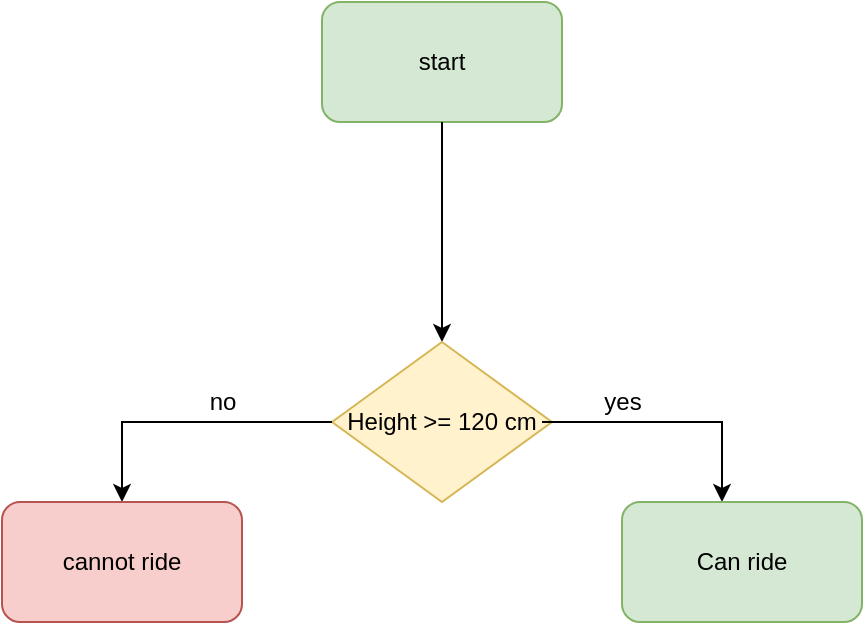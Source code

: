<mxfile version="17.4.5" type="github"><diagram id="qTALlHGgJesDtTSrSc2j" name="Page-1"><mxGraphModel dx="946" dy="614" grid="1" gridSize="10" guides="1" tooltips="1" connect="1" arrows="1" fold="1" page="1" pageScale="1" pageWidth="850" pageHeight="1100" math="0" shadow="0"><root><mxCell id="0"/><mxCell id="1" parent="0"/><mxCell id="xzt_V9lPaAwOL1hTPgdt-2" value="start" style="rounded=1;whiteSpace=wrap;html=1;fillColor=#d5e8d4;strokeColor=#82b366;" vertex="1" parent="1"><mxGeometry x="340" y="70" width="120" height="60" as="geometry"/></mxCell><mxCell id="xzt_V9lPaAwOL1hTPgdt-6" value="" style="endArrow=classic;html=1;rounded=0;exitX=0.5;exitY=1;exitDx=0;exitDy=0;" edge="1" parent="1" source="xzt_V9lPaAwOL1hTPgdt-2"><mxGeometry width="50" height="50" relative="1" as="geometry"><mxPoint x="400" y="340" as="sourcePoint"/><mxPoint x="400" y="240" as="targetPoint"/></mxGeometry></mxCell><mxCell id="xzt_V9lPaAwOL1hTPgdt-15" value="Height &amp;gt;= 120 cm" style="rhombus;whiteSpace=wrap;html=1;fillColor=#fff2cc;strokeColor=#d6b656;" vertex="1" parent="1"><mxGeometry x="345" y="240" width="110" height="80" as="geometry"/></mxCell><mxCell id="xzt_V9lPaAwOL1hTPgdt-16" value="" style="edgeStyle=segmentEdgeStyle;endArrow=classic;html=1;rounded=0;" edge="1" parent="1"><mxGeometry width="50" height="50" relative="1" as="geometry"><mxPoint x="450" y="280" as="sourcePoint"/><mxPoint x="540" y="320" as="targetPoint"/></mxGeometry></mxCell><mxCell id="xzt_V9lPaAwOL1hTPgdt-17" value="Can ride" style="rounded=1;whiteSpace=wrap;html=1;fillColor=#d5e8d4;strokeColor=#82b366;" vertex="1" parent="1"><mxGeometry x="490" y="320" width="120" height="60" as="geometry"/></mxCell><mxCell id="xzt_V9lPaAwOL1hTPgdt-18" value="yes" style="text;html=1;align=center;verticalAlign=middle;resizable=0;points=[];autosize=1;strokeColor=none;fillColor=none;" vertex="1" parent="1"><mxGeometry x="475" y="260" width="30" height="20" as="geometry"/></mxCell><mxCell id="xzt_V9lPaAwOL1hTPgdt-19" value="" style="edgeStyle=segmentEdgeStyle;endArrow=classic;html=1;rounded=0;exitX=0;exitY=0.5;exitDx=0;exitDy=0;" edge="1" parent="1" source="xzt_V9lPaAwOL1hTPgdt-15"><mxGeometry width="50" height="50" relative="1" as="geometry"><mxPoint x="400" y="330" as="sourcePoint"/><mxPoint x="240" y="320" as="targetPoint"/></mxGeometry></mxCell><mxCell id="xzt_V9lPaAwOL1hTPgdt-20" value="cannot ride" style="rounded=1;whiteSpace=wrap;html=1;fillColor=#f8cecc;strokeColor=#b85450;" vertex="1" parent="1"><mxGeometry x="180" y="320" width="120" height="60" as="geometry"/></mxCell><mxCell id="xzt_V9lPaAwOL1hTPgdt-21" value="no" style="text;html=1;align=center;verticalAlign=middle;resizable=0;points=[];autosize=1;strokeColor=none;fillColor=none;" vertex="1" parent="1"><mxGeometry x="275" y="260" width="30" height="20" as="geometry"/></mxCell></root></mxGraphModel></diagram></mxfile>